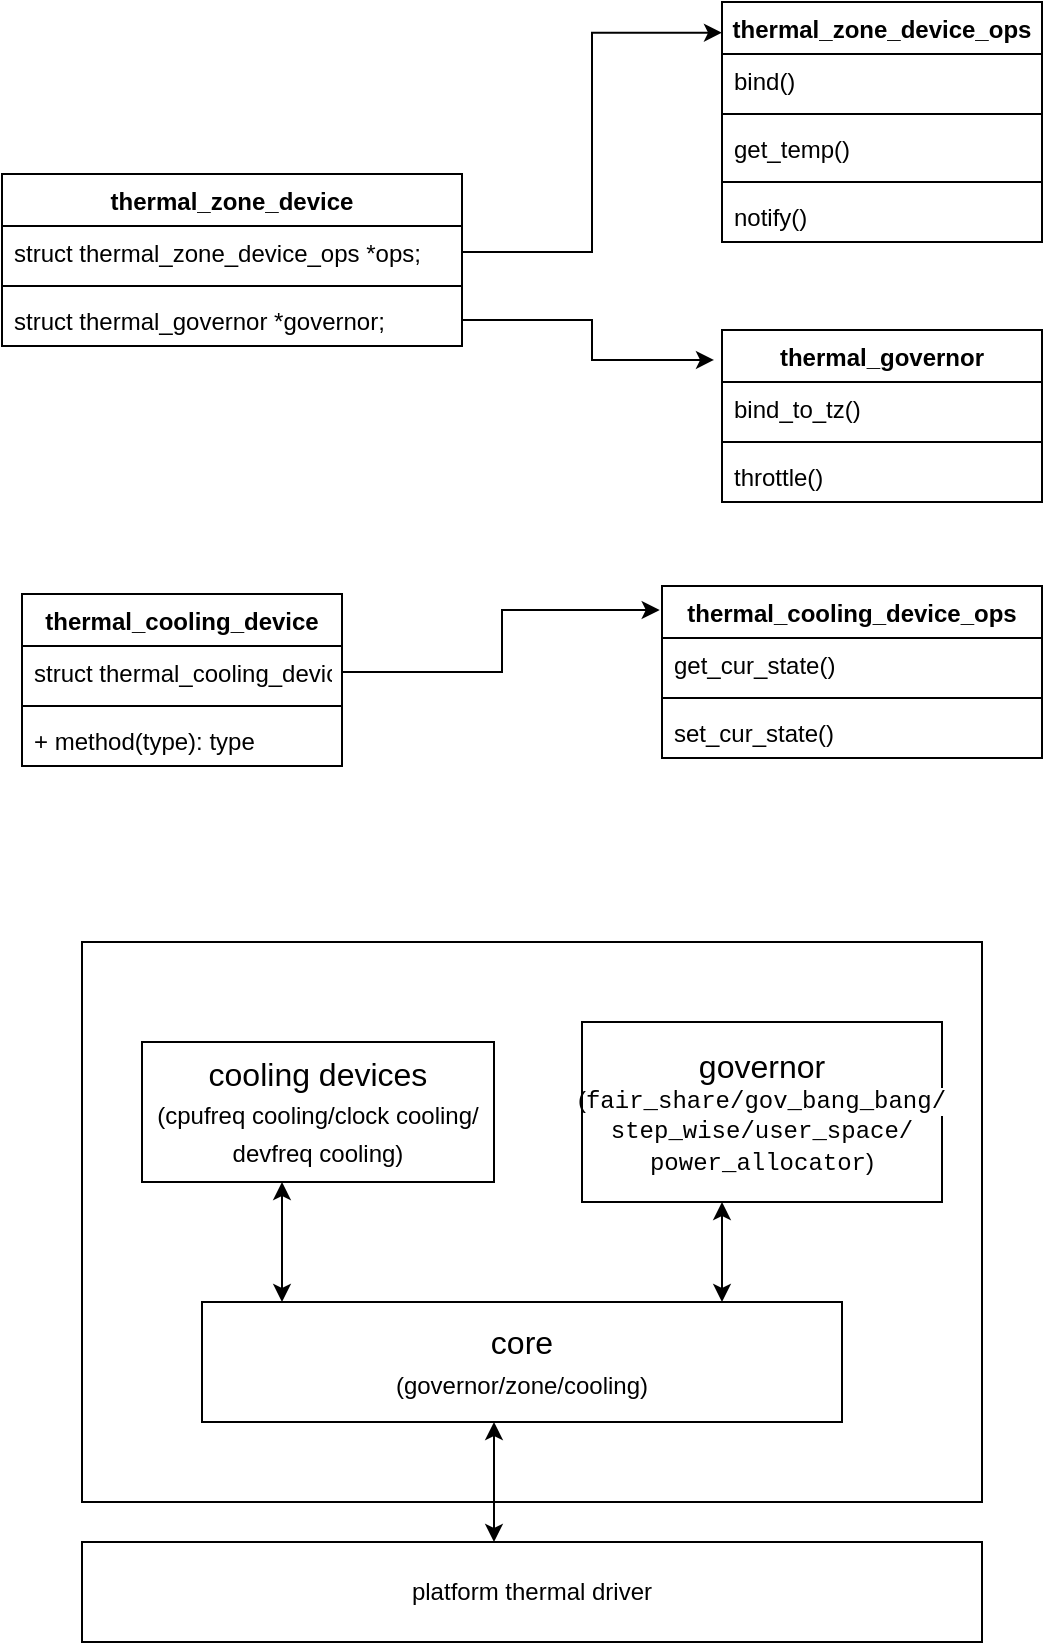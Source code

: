 <mxfile version="16.6.5" type="github" pages="2">
  <diagram id="EyusghNpJcNrQ52RG8Q_" name="第 1 页">
    <mxGraphModel dx="1298" dy="745" grid="1" gridSize="10" guides="1" tooltips="1" connect="1" arrows="1" fold="1" page="1" pageScale="1" pageWidth="827" pageHeight="1169" math="0" shadow="0">
      <root>
        <mxCell id="jMZ1HtvIT3VSp8QgJuhi-0" />
        <mxCell id="jMZ1HtvIT3VSp8QgJuhi-1" parent="jMZ1HtvIT3VSp8QgJuhi-0" />
        <mxCell id="5CnfgfEM716WWL4R-b0I-0" value="thermal_zone_device" style="swimlane;fontStyle=1;align=center;verticalAlign=top;childLayout=stackLayout;horizontal=1;startSize=26;horizontalStack=0;resizeParent=1;resizeParentMax=0;resizeLast=0;collapsible=1;marginBottom=0;fontColor=#000000;" vertex="1" parent="jMZ1HtvIT3VSp8QgJuhi-1">
          <mxGeometry x="60" y="106" width="230" height="86" as="geometry" />
        </mxCell>
        <mxCell id="5CnfgfEM716WWL4R-b0I-1" value="struct thermal_zone_device_ops *ops;" style="text;strokeColor=none;fillColor=none;align=left;verticalAlign=top;spacingLeft=4;spacingRight=4;overflow=hidden;rotatable=0;points=[[0,0.5],[1,0.5]];portConstraint=eastwest;fontColor=#000000;" vertex="1" parent="5CnfgfEM716WWL4R-b0I-0">
          <mxGeometry y="26" width="230" height="26" as="geometry" />
        </mxCell>
        <mxCell id="5CnfgfEM716WWL4R-b0I-2" value="" style="line;strokeWidth=1;fillColor=none;align=left;verticalAlign=middle;spacingTop=-1;spacingLeft=3;spacingRight=3;rotatable=0;labelPosition=right;points=[];portConstraint=eastwest;rounded=0;sketch=0;fontColor=#000000;" vertex="1" parent="5CnfgfEM716WWL4R-b0I-0">
          <mxGeometry y="52" width="230" height="8" as="geometry" />
        </mxCell>
        <mxCell id="5CnfgfEM716WWL4R-b0I-3" value="struct thermal_governor *governor;" style="text;strokeColor=none;fillColor=none;align=left;verticalAlign=top;spacingLeft=4;spacingRight=4;overflow=hidden;rotatable=0;points=[[0,0.5],[1,0.5]];portConstraint=eastwest;fontColor=#000000;" vertex="1" parent="5CnfgfEM716WWL4R-b0I-0">
          <mxGeometry y="60" width="230" height="26" as="geometry" />
        </mxCell>
        <mxCell id="5CnfgfEM716WWL4R-b0I-4" value="thermal_zone_device_ops" style="swimlane;fontStyle=1;align=center;verticalAlign=top;childLayout=stackLayout;horizontal=1;startSize=26;horizontalStack=0;resizeParent=1;resizeParentMax=0;resizeLast=0;collapsible=1;marginBottom=0;fontColor=#000000;" vertex="1" parent="jMZ1HtvIT3VSp8QgJuhi-1">
          <mxGeometry x="420" y="20" width="160" height="120" as="geometry" />
        </mxCell>
        <mxCell id="5CnfgfEM716WWL4R-b0I-5" value="bind()" style="text;strokeColor=none;fillColor=none;align=left;verticalAlign=top;spacingLeft=4;spacingRight=4;overflow=hidden;rotatable=0;points=[[0,0.5],[1,0.5]];portConstraint=eastwest;rounded=0;sketch=0;fontColor=#000000;" vertex="1" parent="5CnfgfEM716WWL4R-b0I-4">
          <mxGeometry y="26" width="160" height="26" as="geometry" />
        </mxCell>
        <mxCell id="5CnfgfEM716WWL4R-b0I-6" value="" style="line;strokeWidth=1;fillColor=none;align=left;verticalAlign=middle;spacingTop=-1;spacingLeft=3;spacingRight=3;rotatable=0;labelPosition=right;points=[];portConstraint=eastwest;rounded=0;sketch=0;fontColor=#000000;" vertex="1" parent="5CnfgfEM716WWL4R-b0I-4">
          <mxGeometry y="52" width="160" height="8" as="geometry" />
        </mxCell>
        <mxCell id="5CnfgfEM716WWL4R-b0I-7" value="get_temp()" style="text;strokeColor=none;fillColor=none;align=left;verticalAlign=top;spacingLeft=4;spacingRight=4;overflow=hidden;rotatable=0;points=[[0,0.5],[1,0.5]];portConstraint=eastwest;fontColor=#000000;" vertex="1" parent="5CnfgfEM716WWL4R-b0I-4">
          <mxGeometry y="60" width="160" height="26" as="geometry" />
        </mxCell>
        <mxCell id="5CnfgfEM716WWL4R-b0I-8" value="" style="line;strokeWidth=1;fillColor=none;align=left;verticalAlign=middle;spacingTop=-1;spacingLeft=3;spacingRight=3;rotatable=0;labelPosition=right;points=[];portConstraint=eastwest;fontColor=#000000;" vertex="1" parent="5CnfgfEM716WWL4R-b0I-4">
          <mxGeometry y="86" width="160" height="8" as="geometry" />
        </mxCell>
        <mxCell id="5CnfgfEM716WWL4R-b0I-9" value="notify()" style="text;strokeColor=none;fillColor=none;align=left;verticalAlign=top;spacingLeft=4;spacingRight=4;overflow=hidden;rotatable=0;points=[[0,0.5],[1,0.5]];portConstraint=eastwest;fontColor=#000000;" vertex="1" parent="5CnfgfEM716WWL4R-b0I-4">
          <mxGeometry y="94" width="160" height="26" as="geometry" />
        </mxCell>
        <mxCell id="5CnfgfEM716WWL4R-b0I-10" value="thermal_cooling_device" style="swimlane;fontStyle=1;align=center;verticalAlign=top;childLayout=stackLayout;horizontal=1;startSize=26;horizontalStack=0;resizeParent=1;resizeParentMax=0;resizeLast=0;collapsible=1;marginBottom=0;fontColor=#000000;" vertex="1" parent="jMZ1HtvIT3VSp8QgJuhi-1">
          <mxGeometry x="70" y="316" width="160" height="86" as="geometry" />
        </mxCell>
        <mxCell id="5CnfgfEM716WWL4R-b0I-11" value="struct thermal_cooling_device_ops *ops;" style="text;strokeColor=none;fillColor=none;align=left;verticalAlign=top;spacingLeft=4;spacingRight=4;overflow=hidden;rotatable=0;points=[[0,0.5],[1,0.5]];portConstraint=eastwest;fontColor=#000000;" vertex="1" parent="5CnfgfEM716WWL4R-b0I-10">
          <mxGeometry y="26" width="160" height="26" as="geometry" />
        </mxCell>
        <mxCell id="5CnfgfEM716WWL4R-b0I-12" value="" style="line;strokeWidth=1;fillColor=none;align=left;verticalAlign=middle;spacingTop=-1;spacingLeft=3;spacingRight=3;rotatable=0;labelPosition=right;points=[];portConstraint=eastwest;fontColor=#000000;" vertex="1" parent="5CnfgfEM716WWL4R-b0I-10">
          <mxGeometry y="52" width="160" height="8" as="geometry" />
        </mxCell>
        <mxCell id="5CnfgfEM716WWL4R-b0I-13" value="+ method(type): type" style="text;strokeColor=none;fillColor=none;align=left;verticalAlign=top;spacingLeft=4;spacingRight=4;overflow=hidden;rotatable=0;points=[[0,0.5],[1,0.5]];portConstraint=eastwest;fontColor=#000000;" vertex="1" parent="5CnfgfEM716WWL4R-b0I-10">
          <mxGeometry y="60" width="160" height="26" as="geometry" />
        </mxCell>
        <mxCell id="5CnfgfEM716WWL4R-b0I-14" value="thermal_cooling_device_ops" style="swimlane;fontStyle=1;align=center;verticalAlign=top;childLayout=stackLayout;horizontal=1;startSize=26;horizontalStack=0;resizeParent=1;resizeParentMax=0;resizeLast=0;collapsible=1;marginBottom=0;fontColor=#000000;" vertex="1" parent="jMZ1HtvIT3VSp8QgJuhi-1">
          <mxGeometry x="390" y="312" width="190" height="86" as="geometry" />
        </mxCell>
        <mxCell id="5CnfgfEM716WWL4R-b0I-15" value="get_cur_state()" style="text;strokeColor=none;fillColor=none;align=left;verticalAlign=top;spacingLeft=4;spacingRight=4;overflow=hidden;rotatable=0;points=[[0,0.5],[1,0.5]];portConstraint=eastwest;fontColor=#000000;" vertex="1" parent="5CnfgfEM716WWL4R-b0I-14">
          <mxGeometry y="26" width="190" height="26" as="geometry" />
        </mxCell>
        <mxCell id="5CnfgfEM716WWL4R-b0I-16" value="" style="line;strokeWidth=1;fillColor=none;align=left;verticalAlign=middle;spacingTop=-1;spacingLeft=3;spacingRight=3;rotatable=0;labelPosition=right;points=[];portConstraint=eastwest;fontColor=#000000;" vertex="1" parent="5CnfgfEM716WWL4R-b0I-14">
          <mxGeometry y="52" width="190" height="8" as="geometry" />
        </mxCell>
        <mxCell id="5CnfgfEM716WWL4R-b0I-17" value="set_cur_state()" style="text;strokeColor=none;fillColor=none;align=left;verticalAlign=top;spacingLeft=4;spacingRight=4;overflow=hidden;rotatable=0;points=[[0,0.5],[1,0.5]];portConstraint=eastwest;fontColor=#000000;" vertex="1" parent="5CnfgfEM716WWL4R-b0I-14">
          <mxGeometry y="60" width="190" height="26" as="geometry" />
        </mxCell>
        <mxCell id="5CnfgfEM716WWL4R-b0I-18" value="thermal_governor" style="swimlane;fontStyle=1;align=center;verticalAlign=top;childLayout=stackLayout;horizontal=1;startSize=26;horizontalStack=0;resizeParent=1;resizeParentMax=0;resizeLast=0;collapsible=1;marginBottom=0;fontColor=#000000;" vertex="1" parent="jMZ1HtvIT3VSp8QgJuhi-1">
          <mxGeometry x="420" y="184" width="160" height="86" as="geometry" />
        </mxCell>
        <mxCell id="5CnfgfEM716WWL4R-b0I-19" value="bind_to_tz()" style="text;strokeColor=none;fillColor=none;align=left;verticalAlign=top;spacingLeft=4;spacingRight=4;overflow=hidden;rotatable=0;points=[[0,0.5],[1,0.5]];portConstraint=eastwest;fontColor=#000000;" vertex="1" parent="5CnfgfEM716WWL4R-b0I-18">
          <mxGeometry y="26" width="160" height="26" as="geometry" />
        </mxCell>
        <mxCell id="5CnfgfEM716WWL4R-b0I-20" value="" style="line;strokeWidth=1;fillColor=none;align=left;verticalAlign=middle;spacingTop=-1;spacingLeft=3;spacingRight=3;rotatable=0;labelPosition=right;points=[];portConstraint=eastwest;fontColor=#000000;" vertex="1" parent="5CnfgfEM716WWL4R-b0I-18">
          <mxGeometry y="52" width="160" height="8" as="geometry" />
        </mxCell>
        <mxCell id="5CnfgfEM716WWL4R-b0I-21" value="throttle()" style="text;strokeColor=none;fillColor=none;align=left;verticalAlign=top;spacingLeft=4;spacingRight=4;overflow=hidden;rotatable=0;points=[[0,0.5],[1,0.5]];portConstraint=eastwest;fontColor=#000000;" vertex="1" parent="5CnfgfEM716WWL4R-b0I-18">
          <mxGeometry y="60" width="160" height="26" as="geometry" />
        </mxCell>
        <mxCell id="5CnfgfEM716WWL4R-b0I-22" style="edgeStyle=orthogonalEdgeStyle;rounded=0;orthogonalLoop=1;jettySize=auto;html=1;exitX=1;exitY=0.5;exitDx=0;exitDy=0;entryX=0;entryY=0.128;entryDx=0;entryDy=0;entryPerimeter=0;fontColor=#000000;" edge="1" parent="jMZ1HtvIT3VSp8QgJuhi-1" source="5CnfgfEM716WWL4R-b0I-1" target="5CnfgfEM716WWL4R-b0I-4">
          <mxGeometry relative="1" as="geometry" />
        </mxCell>
        <mxCell id="5CnfgfEM716WWL4R-b0I-23" style="edgeStyle=orthogonalEdgeStyle;rounded=0;orthogonalLoop=1;jettySize=auto;html=1;exitX=1;exitY=0.5;exitDx=0;exitDy=0;entryX=-0.006;entryY=0.14;entryDx=0;entryDy=0;entryPerimeter=0;fontColor=#000000;" edge="1" parent="jMZ1HtvIT3VSp8QgJuhi-1" source="5CnfgfEM716WWL4R-b0I-11" target="5CnfgfEM716WWL4R-b0I-14">
          <mxGeometry relative="1" as="geometry" />
        </mxCell>
        <mxCell id="5CnfgfEM716WWL4R-b0I-24" style="edgeStyle=orthogonalEdgeStyle;rounded=0;orthogonalLoop=1;jettySize=auto;html=1;exitX=1;exitY=0.5;exitDx=0;exitDy=0;entryX=-0.025;entryY=0.174;entryDx=0;entryDy=0;entryPerimeter=0;fontColor=#000000;" edge="1" parent="jMZ1HtvIT3VSp8QgJuhi-1" source="5CnfgfEM716WWL4R-b0I-3" target="5CnfgfEM716WWL4R-b0I-18">
          <mxGeometry relative="1" as="geometry" />
        </mxCell>
        <mxCell id="5CnfgfEM716WWL4R-b0I-25" value="" style="rounded=0;whiteSpace=wrap;html=1;sketch=0;strokeColor=#000000;" vertex="1" parent="jMZ1HtvIT3VSp8QgJuhi-1">
          <mxGeometry x="100" y="490" width="450" height="280" as="geometry" />
        </mxCell>
        <mxCell id="5CnfgfEM716WWL4R-b0I-26" value="core&lt;br&gt;&lt;font style=&quot;font-size: 12px&quot;&gt;(governor/zone/cooling)&lt;/font&gt;" style="rounded=0;whiteSpace=wrap;html=1;sketch=0;fontSize=16;strokeColor=#000000;" vertex="1" parent="jMZ1HtvIT3VSp8QgJuhi-1">
          <mxGeometry x="160" y="670" width="320" height="60" as="geometry" />
        </mxCell>
        <mxCell id="5CnfgfEM716WWL4R-b0I-27" value="&lt;font style=&quot;font-size: 16px&quot;&gt;governor&lt;/font&gt;&lt;br&gt;(&lt;span style=&quot;background-color: rgb(255 , 255 , 255) ; font-family: &amp;#34;menlo&amp;#34; , &amp;#34;monaco&amp;#34; , &amp;#34;courier new&amp;#34; , monospace&quot;&gt;fair_share/&lt;/span&gt;&lt;span style=&quot;background-color: rgb(255 , 255 , 255) ; font-family: &amp;#34;menlo&amp;#34; , &amp;#34;monaco&amp;#34; , &amp;#34;courier new&amp;#34; , monospace&quot;&gt;gov_bang_bang/&lt;br&gt;&lt;/span&gt;&lt;span style=&quot;background-color: rgb(255 , 255 , 255) ; font-family: &amp;#34;menlo&amp;#34; , &amp;#34;monaco&amp;#34; , &amp;#34;courier new&amp;#34; , monospace&quot;&gt;step_wise/&lt;/span&gt;&lt;span style=&quot;background-color: rgb(255 , 255 , 255) ; font-family: &amp;#34;menlo&amp;#34; , &amp;#34;monaco&amp;#34; , &amp;#34;courier new&amp;#34; , monospace&quot;&gt;user_space/&lt;br&gt;&lt;/span&gt;&lt;span style=&quot;background-color: rgb(255 , 255 , 255) ; font-family: &amp;#34;menlo&amp;#34; , &amp;#34;monaco&amp;#34; , &amp;#34;courier new&amp;#34; , monospace&quot;&gt;power_allocator&lt;/span&gt;&lt;span&gt;)&lt;/span&gt;" style="rounded=0;whiteSpace=wrap;html=1;sketch=0;strokeColor=#000000;" vertex="1" parent="jMZ1HtvIT3VSp8QgJuhi-1">
          <mxGeometry x="350" y="530" width="180" height="90" as="geometry" />
        </mxCell>
        <mxCell id="5CnfgfEM716WWL4R-b0I-28" value="platform thermal driver" style="rounded=0;whiteSpace=wrap;html=1;sketch=0;strokeColor=#000000;" vertex="1" parent="jMZ1HtvIT3VSp8QgJuhi-1">
          <mxGeometry x="100" y="790" width="450" height="50" as="geometry" />
        </mxCell>
        <mxCell id="5CnfgfEM716WWL4R-b0I-29" value="&lt;font&gt;&lt;font style=&quot;font-size: 16px&quot;&gt;cooling devices&lt;/font&gt;&lt;br&gt;&lt;span style=&quot;font-size: 12px&quot;&gt;(cpufreq cooling/clock cooling/&lt;/span&gt;&lt;br&gt;&lt;span style=&quot;font-size: 12px&quot;&gt;devfreq cooling)&lt;/span&gt;&lt;/font&gt;" style="rounded=0;whiteSpace=wrap;html=1;sketch=0;fontSize=16;" vertex="1" parent="jMZ1HtvIT3VSp8QgJuhi-1">
          <mxGeometry x="130" y="540" width="176" height="70" as="geometry" />
        </mxCell>
        <mxCell id="5CnfgfEM716WWL4R-b0I-30" value="" style="endArrow=classic;startArrow=classic;html=1;rounded=1;sketch=0;fontSize=16;fontColor=#000000;strokeColor=#000000;fillColor=#B2C9AB;curved=0;" edge="1" parent="jMZ1HtvIT3VSp8QgJuhi-1">
          <mxGeometry width="50" height="50" relative="1" as="geometry">
            <mxPoint x="200" y="670" as="sourcePoint" />
            <mxPoint x="200" y="610" as="targetPoint" />
          </mxGeometry>
        </mxCell>
        <mxCell id="5CnfgfEM716WWL4R-b0I-31" value="" style="endArrow=classic;startArrow=classic;html=1;rounded=1;sketch=0;fontSize=16;fontColor=#000000;strokeColor=#000000;fillColor=#B2C9AB;curved=0;" edge="1" parent="jMZ1HtvIT3VSp8QgJuhi-1">
          <mxGeometry width="50" height="50" relative="1" as="geometry">
            <mxPoint x="420" y="670" as="sourcePoint" />
            <mxPoint x="420" y="620" as="targetPoint" />
          </mxGeometry>
        </mxCell>
        <mxCell id="5CnfgfEM716WWL4R-b0I-32" value="" style="endArrow=classic;startArrow=classic;html=1;rounded=1;sketch=0;fontSize=16;fontColor=#000000;strokeColor=#000000;fillColor=#B2C9AB;curved=0;" edge="1" parent="jMZ1HtvIT3VSp8QgJuhi-1">
          <mxGeometry width="50" height="50" relative="1" as="geometry">
            <mxPoint x="306" y="790" as="sourcePoint" />
            <mxPoint x="306" y="730" as="targetPoint" />
          </mxGeometry>
        </mxCell>
      </root>
    </mxGraphModel>
  </diagram>
  <diagram id="SV5lvaXnBjnve2PMBQKO" name="第 2 页">
    <mxGraphModel dx="1298" dy="745" grid="1" gridSize="10" guides="1" tooltips="1" connect="1" arrows="1" fold="1" page="1" pageScale="1" pageWidth="827" pageHeight="1169" math="0" shadow="0">
      <root>
        <mxCell id="i_sJm_hCALOnc1Xjkr22-0" />
        <mxCell id="i_sJm_hCALOnc1Xjkr22-1" parent="i_sJm_hCALOnc1Xjkr22-0" />
        <mxCell id="PR9g5M-_RGSBmnKTxWqd-0" value="" style="edgeStyle=orthogonalEdgeStyle;rounded=0;orthogonalLoop=1;jettySize=auto;html=1;" edge="1" parent="i_sJm_hCALOnc1Xjkr22-1" source="PR9g5M-_RGSBmnKTxWqd-1" target="PR9g5M-_RGSBmnKTxWqd-18">
          <mxGeometry relative="1" as="geometry" />
        </mxCell>
        <mxCell id="PR9g5M-_RGSBmnKTxWqd-1" value="thermal_init" style="strokeWidth=2;html=1;shape=mxgraph.flowchart.start_2;whiteSpace=wrap;rounded=0;" vertex="1" parent="i_sJm_hCALOnc1Xjkr22-1">
          <mxGeometry x="80" y="610" width="100" height="60" as="geometry" />
        </mxCell>
        <mxCell id="PR9g5M-_RGSBmnKTxWqd-2" value="" style="edgeStyle=orthogonalEdgeStyle;rounded=0;orthogonalLoop=1;jettySize=auto;html=1;" edge="1" parent="i_sJm_hCALOnc1Xjkr22-1" source="PR9g5M-_RGSBmnKTxWqd-3" target="PR9g5M-_RGSBmnKTxWqd-10">
          <mxGeometry relative="1" as="geometry" />
        </mxCell>
        <mxCell id="PR9g5M-_RGSBmnKTxWqd-3" value="&lt;div style=&quot;background-color: rgb(255 , 255 , 255) ; font-family: &amp;#34;menlo&amp;#34; , &amp;#34;monaco&amp;#34; , &amp;#34;courier new&amp;#34; , monospace ; line-height: 18px&quot;&gt;handle_thermal_trip&lt;/div&gt;" style="whiteSpace=wrap;html=1;rounded=0;arcSize=14;strokeWidth=2;" vertex="1" parent="i_sJm_hCALOnc1Xjkr22-1">
          <mxGeometry x="525" y="665" width="120" height="60" as="geometry" />
        </mxCell>
        <mxCell id="PR9g5M-_RGSBmnKTxWqd-4" style="edgeStyle=orthogonalEdgeStyle;orthogonalLoop=1;jettySize=auto;html=1;exitX=1;exitY=0.5;exitDx=0;exitDy=0;entryX=0.5;entryY=0;entryDx=0;entryDy=0;" edge="1" parent="i_sJm_hCALOnc1Xjkr22-1" source="PR9g5M-_RGSBmnKTxWqd-5" target="PR9g5M-_RGSBmnKTxWqd-16">
          <mxGeometry relative="1" as="geometry">
            <Array as="points">
              <mxPoint x="810" y="1020" />
              <mxPoint x="810" y="560" />
              <mxPoint x="585" y="560" />
            </Array>
          </mxGeometry>
        </mxCell>
        <mxCell id="PR9g5M-_RGSBmnKTxWqd-5" value="monitor_thermal_zone" style="whiteSpace=wrap;html=1;rounded=0;arcSize=14;strokeWidth=2;" vertex="1" parent="i_sJm_hCALOnc1Xjkr22-1">
          <mxGeometry x="530" y="990" width="120" height="60" as="geometry" />
        </mxCell>
        <mxCell id="PR9g5M-_RGSBmnKTxWqd-6" style="edgeStyle=orthogonalEdgeStyle;rounded=1;orthogonalLoop=1;jettySize=auto;html=1;exitX=1;exitY=0.5;exitDx=0;exitDy=0;fontColor=#66B2FF;strokeWidth=1;" edge="1" parent="i_sJm_hCALOnc1Xjkr22-1" source="PR9g5M-_RGSBmnKTxWqd-10">
          <mxGeometry relative="1" as="geometry">
            <mxPoint x="707" y="856.182" as="targetPoint" />
          </mxGeometry>
        </mxCell>
        <mxCell id="PR9g5M-_RGSBmnKTxWqd-7" value="Y" style="edgeLabel;html=1;align=center;verticalAlign=middle;resizable=0;points=[];fontColor=#66B2FF;" vertex="1" connectable="0" parent="PR9g5M-_RGSBmnKTxWqd-6">
          <mxGeometry x="-0.167" relative="1" as="geometry">
            <mxPoint as="offset" />
          </mxGeometry>
        </mxCell>
        <mxCell id="PR9g5M-_RGSBmnKTxWqd-8" style="edgeStyle=orthogonalEdgeStyle;rounded=1;orthogonalLoop=1;jettySize=auto;html=1;exitX=0;exitY=0.5;exitDx=0;exitDy=0;fontColor=#66B2FF;strokeWidth=1;" edge="1" parent="i_sJm_hCALOnc1Xjkr22-1" source="PR9g5M-_RGSBmnKTxWqd-10" target="PR9g5M-_RGSBmnKTxWqd-14">
          <mxGeometry relative="1" as="geometry" />
        </mxCell>
        <mxCell id="PR9g5M-_RGSBmnKTxWqd-9" value="N" style="edgeLabel;html=1;align=center;verticalAlign=middle;resizable=0;points=[];fontColor=#66B2FF;" vertex="1" connectable="0" parent="PR9g5M-_RGSBmnKTxWqd-8">
          <mxGeometry x="-0.425" relative="1" as="geometry">
            <mxPoint as="offset" />
          </mxGeometry>
        </mxCell>
        <mxCell id="PR9g5M-_RGSBmnKTxWqd-10" value="&lt;div style=&quot;background-color: rgb(255 , 255 , 255) ; font-family: &amp;#34;menlo&amp;#34; , &amp;#34;monaco&amp;#34; , &amp;#34;courier new&amp;#34; , monospace ; line-height: 18px&quot;&gt;THERMAL_TRIP_CRITICAL&lt;/div&gt;&lt;div style=&quot;background-color: rgb(255 , 255 , 255) ; font-family: &amp;#34;menlo&amp;#34; , &amp;#34;monaco&amp;#34; , &amp;#34;courier new&amp;#34; , monospace ; line-height: 18px&quot;&gt;&lt;div style=&quot;line-height: 18px&quot;&gt;THERMAL_TRIP_HOT&lt;/div&gt;&lt;/div&gt;" style="rhombus;whiteSpace=wrap;html=1;rounded=0;arcSize=14;strokeWidth=2;" vertex="1" parent="i_sJm_hCALOnc1Xjkr22-1">
          <mxGeometry x="545" y="745" width="80" height="80" as="geometry" />
        </mxCell>
        <mxCell id="PR9g5M-_RGSBmnKTxWqd-11" style="edgeStyle=orthogonalEdgeStyle;rounded=1;orthogonalLoop=1;jettySize=auto;html=1;exitX=0.5;exitY=1;exitDx=0;exitDy=0;entryX=0.5;entryY=0;entryDx=0;entryDy=0;fontColor=#66B2FF;strokeWidth=1;" edge="1" parent="i_sJm_hCALOnc1Xjkr22-1" source="PR9g5M-_RGSBmnKTxWqd-12" target="PR9g5M-_RGSBmnKTxWqd-5">
          <mxGeometry relative="1" as="geometry">
            <Array as="points">
              <mxPoint x="705" y="961" />
              <mxPoint x="590" y="961" />
            </Array>
          </mxGeometry>
        </mxCell>
        <mxCell id="PR9g5M-_RGSBmnKTxWqd-12" value="&lt;div style=&quot;background-color: rgb(255 , 255 , 255) ; font-family: &amp;#34;menlo&amp;#34; , &amp;#34;monaco&amp;#34; , &amp;#34;courier new&amp;#34; , monospace ; line-height: 18px&quot;&gt;handle_critical_trips&lt;/div&gt;" style="whiteSpace=wrap;html=1;rounded=0;arcSize=14;strokeWidth=2;" vertex="1" parent="i_sJm_hCALOnc1Xjkr22-1">
          <mxGeometry x="645" y="860" width="120" height="60" as="geometry" />
        </mxCell>
        <mxCell id="PR9g5M-_RGSBmnKTxWqd-13" style="edgeStyle=orthogonalEdgeStyle;rounded=1;orthogonalLoop=1;jettySize=auto;html=1;exitX=0.5;exitY=1;exitDx=0;exitDy=0;entryX=0.5;entryY=0;entryDx=0;entryDy=0;fontColor=#66B2FF;strokeWidth=1;" edge="1" parent="i_sJm_hCALOnc1Xjkr22-1" source="PR9g5M-_RGSBmnKTxWqd-14" target="PR9g5M-_RGSBmnKTxWqd-5">
          <mxGeometry relative="1" as="geometry" />
        </mxCell>
        <mxCell id="PR9g5M-_RGSBmnKTxWqd-14" value="&lt;div style=&quot;background-color: rgb(255 , 255 , 255) ; font-family: &amp;#34;menlo&amp;#34; , &amp;#34;monaco&amp;#34; , &amp;#34;courier new&amp;#34; , monospace ; line-height: 18px&quot;&gt;handle_non_critical_trips&lt;/div&gt;" style="whiteSpace=wrap;html=1;rounded=0;arcSize=14;strokeWidth=2;" vertex="1" parent="i_sJm_hCALOnc1Xjkr22-1">
          <mxGeometry x="400" y="870" width="120" height="60" as="geometry" />
        </mxCell>
        <mxCell id="PR9g5M-_RGSBmnKTxWqd-15" style="edgeStyle=orthogonalEdgeStyle;rounded=0;orthogonalLoop=1;jettySize=auto;html=1;entryX=0.5;entryY=0;entryDx=0;entryDy=0;" edge="1" parent="i_sJm_hCALOnc1Xjkr22-1" source="PR9g5M-_RGSBmnKTxWqd-16" target="PR9g5M-_RGSBmnKTxWqd-3">
          <mxGeometry relative="1" as="geometry" />
        </mxCell>
        <mxCell id="PR9g5M-_RGSBmnKTxWqd-16" value="&lt;div style=&quot;background-color: rgb(255 , 255 , 255) ; font-family: &amp;#34;menlo&amp;#34; , &amp;#34;monaco&amp;#34; , &amp;#34;courier new&amp;#34; , monospace ; line-height: 18px&quot;&gt;thermal_zone_device_update&lt;/div&gt;" style="rounded=0;whiteSpace=wrap;html=1;absoluteArcSize=1;arcSize=14;strokeWidth=2;" vertex="1" parent="i_sJm_hCALOnc1Xjkr22-1">
          <mxGeometry x="520" y="580" width="130" height="60" as="geometry" />
        </mxCell>
        <mxCell id="PR9g5M-_RGSBmnKTxWqd-17" value="" style="edgeStyle=orthogonalEdgeStyle;rounded=0;orthogonalLoop=1;jettySize=auto;html=1;" edge="1" parent="i_sJm_hCALOnc1Xjkr22-1" source="PR9g5M-_RGSBmnKTxWqd-18" target="PR9g5M-_RGSBmnKTxWqd-20">
          <mxGeometry relative="1" as="geometry" />
        </mxCell>
        <mxCell id="PR9g5M-_RGSBmnKTxWqd-18" value="&lt;div style=&quot;background-color: rgb(255 , 255 , 255) ; font-family: &amp;#34;menlo&amp;#34; , &amp;#34;monaco&amp;#34; , &amp;#34;courier new&amp;#34; , monospace ; line-height: 18px&quot;&gt;thermal_register_governors&lt;/div&gt;" style="whiteSpace=wrap;html=1;strokeWidth=2;rounded=0;" vertex="1" parent="i_sJm_hCALOnc1Xjkr22-1">
          <mxGeometry x="70" y="690" width="120" height="60" as="geometry" />
        </mxCell>
        <mxCell id="PR9g5M-_RGSBmnKTxWqd-19" value="" style="edgeStyle=orthogonalEdgeStyle;rounded=0;orthogonalLoop=1;jettySize=auto;html=1;" edge="1" parent="i_sJm_hCALOnc1Xjkr22-1" source="PR9g5M-_RGSBmnKTxWqd-20" target="PR9g5M-_RGSBmnKTxWqd-22">
          <mxGeometry relative="1" as="geometry" />
        </mxCell>
        <mxCell id="PR9g5M-_RGSBmnKTxWqd-20" value="&lt;div style=&quot;background-color: rgb(255 , 255 , 255) ; font-family: &amp;#34;menlo&amp;#34; , &amp;#34;monaco&amp;#34; , &amp;#34;courier new&amp;#34; , monospace ; line-height: 18px&quot;&gt;genetlink_init&lt;/div&gt;" style="whiteSpace=wrap;html=1;strokeWidth=2;rounded=0;" vertex="1" parent="i_sJm_hCALOnc1Xjkr22-1">
          <mxGeometry x="70" y="770" width="120" height="60" as="geometry" />
        </mxCell>
        <mxCell id="PR9g5M-_RGSBmnKTxWqd-21" value="" style="edgeStyle=orthogonalEdgeStyle;rounded=0;orthogonalLoop=1;jettySize=auto;html=1;" edge="1" parent="i_sJm_hCALOnc1Xjkr22-1" source="PR9g5M-_RGSBmnKTxWqd-22" target="PR9g5M-_RGSBmnKTxWqd-23">
          <mxGeometry relative="1" as="geometry" />
        </mxCell>
        <mxCell id="PR9g5M-_RGSBmnKTxWqd-22" value="&lt;div style=&quot;background-color: rgb(255 , 255 , 255) ; font-family: &amp;#34;menlo&amp;#34; , &amp;#34;monaco&amp;#34; , &amp;#34;courier new&amp;#34; , monospace ; line-height: 18px&quot;&gt;&lt;div style=&quot;font-family: &amp;#34;menlo&amp;#34; , &amp;#34;monaco&amp;#34; , &amp;#34;courier new&amp;#34; , monospace ; line-height: 18px&quot;&gt;of_parse_thermal_zones&lt;/div&gt;&lt;/div&gt;" style="whiteSpace=wrap;html=1;strokeWidth=2;rounded=0;" vertex="1" parent="i_sJm_hCALOnc1Xjkr22-1">
          <mxGeometry x="70" y="850" width="120" height="60" as="geometry" />
        </mxCell>
        <mxCell id="PR9g5M-_RGSBmnKTxWqd-23" value="&lt;div style=&quot;background-color: rgb(255 , 255 , 255) ; font-family: &amp;#34;menlo&amp;#34; , &amp;#34;monaco&amp;#34; , &amp;#34;courier new&amp;#34; , monospace ; line-height: 18px&quot;&gt;register_pm_notifier&lt;/div&gt;" style="whiteSpace=wrap;html=1;strokeWidth=2;rounded=0;" vertex="1" parent="i_sJm_hCALOnc1Xjkr22-1">
          <mxGeometry x="70" y="930" width="120" height="60" as="geometry" />
        </mxCell>
        <mxCell id="PR9g5M-_RGSBmnKTxWqd-24" value="&lt;div style=&quot;background-color: rgb(255 , 255 , 255) ; font-family: &amp;#34;menlo&amp;#34; , &amp;#34;monaco&amp;#34; , &amp;#34;courier new&amp;#34; , monospace ; line-height: 18px&quot;&gt;INIT_DELAYED_WORK&lt;/div&gt;" style="whiteSpace=wrap;html=1;rounded=0;" vertex="1" parent="i_sJm_hCALOnc1Xjkr22-1">
          <mxGeometry x="280" y="500" width="120" height="60" as="geometry" />
        </mxCell>
        <mxCell id="PR9g5M-_RGSBmnKTxWqd-25" style="edgeStyle=orthogonalEdgeStyle;rounded=0;orthogonalLoop=1;jettySize=auto;html=1;exitX=0.5;exitY=1;exitDx=0;exitDy=0;entryX=0.5;entryY=0;entryDx=0;entryDy=0;fontSize=12;" edge="1" parent="i_sJm_hCALOnc1Xjkr22-1" source="PR9g5M-_RGSBmnKTxWqd-26" target="PR9g5M-_RGSBmnKTxWqd-24">
          <mxGeometry relative="1" as="geometry" />
        </mxCell>
        <mxCell id="PR9g5M-_RGSBmnKTxWqd-26" value="&lt;div style=&quot;background-color: rgb(255 , 255 , 255) ; font-family: &amp;#34;menlo&amp;#34; , &amp;#34;monaco&amp;#34; , &amp;#34;courier new&amp;#34; , monospace ; line-height: 18px&quot;&gt;thermal_zone_device_register&lt;/div&gt;" style="whiteSpace=wrap;html=1;rounded=0;" vertex="1" parent="i_sJm_hCALOnc1Xjkr22-1">
          <mxGeometry x="280" y="420" width="120" height="60" as="geometry" />
        </mxCell>
        <mxCell id="PR9g5M-_RGSBmnKTxWqd-27" style="edgeStyle=orthogonalEdgeStyle;rounded=1;orthogonalLoop=1;jettySize=auto;html=1;fontColor=#66B2FF;strokeWidth=1;" edge="1" parent="i_sJm_hCALOnc1Xjkr22-1" source="PR9g5M-_RGSBmnKTxWqd-28" target="PR9g5M-_RGSBmnKTxWqd-26">
          <mxGeometry relative="1" as="geometry" />
        </mxCell>
        <mxCell id="PR9g5M-_RGSBmnKTxWqd-28" value="platform driver" style="shape=umlActor;verticalLabelPosition=bottom;verticalAlign=top;html=1;outlineConnect=0;" vertex="1" parent="i_sJm_hCALOnc1Xjkr22-1">
          <mxGeometry x="325" y="310" width="30" height="60" as="geometry" />
        </mxCell>
        <mxCell id="PR9g5M-_RGSBmnKTxWqd-29" value="" style="endArrow=classic;html=1;fontColor=#66B2FF;fillColor=#fa6800;strokeColor=#C73500;rounded=1;strokeWidth=3;" edge="1" parent="i_sJm_hCALOnc1Xjkr22-1">
          <mxGeometry width="50" height="50" relative="1" as="geometry">
            <mxPoint x="400" y="530" as="sourcePoint" />
            <mxPoint x="570" y="575" as="targetPoint" />
          </mxGeometry>
        </mxCell>
      </root>
    </mxGraphModel>
  </diagram>
</mxfile>
